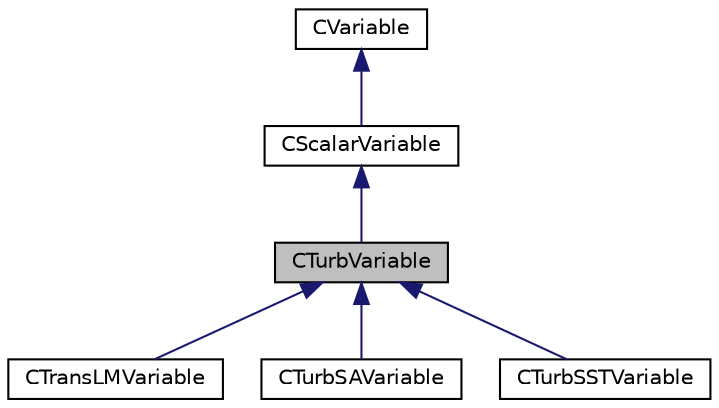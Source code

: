 digraph "CTurbVariable"
{
 // LATEX_PDF_SIZE
  edge [fontname="Helvetica",fontsize="10",labelfontname="Helvetica",labelfontsize="10"];
  node [fontname="Helvetica",fontsize="10",shape=record];
  Node1 [label="CTurbVariable",height=0.2,width=0.4,color="black", fillcolor="grey75", style="filled", fontcolor="black",tooltip="Base class for defining the variables of the turbulence model."];
  Node2 -> Node1 [dir="back",color="midnightblue",fontsize="10",style="solid",fontname="Helvetica"];
  Node2 [label="CScalarVariable",height=0.2,width=0.4,color="black", fillcolor="white", style="filled",URL="$classCScalarVariable.html",tooltip="Base class for defining the shared variables of scalar solvers."];
  Node3 -> Node2 [dir="back",color="midnightblue",fontsize="10",style="solid",fontname="Helvetica"];
  Node3 [label="CVariable",height=0.2,width=0.4,color="black", fillcolor="white", style="filled",URL="$classCVariable.html",tooltip="Main class for defining the variables."];
  Node1 -> Node4 [dir="back",color="midnightblue",fontsize="10",style="solid",fontname="Helvetica"];
  Node4 [label="CTransLMVariable",height=0.2,width=0.4,color="black", fillcolor="white", style="filled",URL="$classCTransLMVariable.html",tooltip="Transition model variables."];
  Node1 -> Node5 [dir="back",color="midnightblue",fontsize="10",style="solid",fontname="Helvetica"];
  Node5 [label="CTurbSAVariable",height=0.2,width=0.4,color="black", fillcolor="white", style="filled",URL="$classCTurbSAVariable.html",tooltip="Main class for defining the variables of the turbulence model."];
  Node1 -> Node6 [dir="back",color="midnightblue",fontsize="10",style="solid",fontname="Helvetica"];
  Node6 [label="CTurbSSTVariable",height=0.2,width=0.4,color="black", fillcolor="white", style="filled",URL="$classCTurbSSTVariable.html",tooltip="Main class for defining the variables of the turbulence model."];
}
